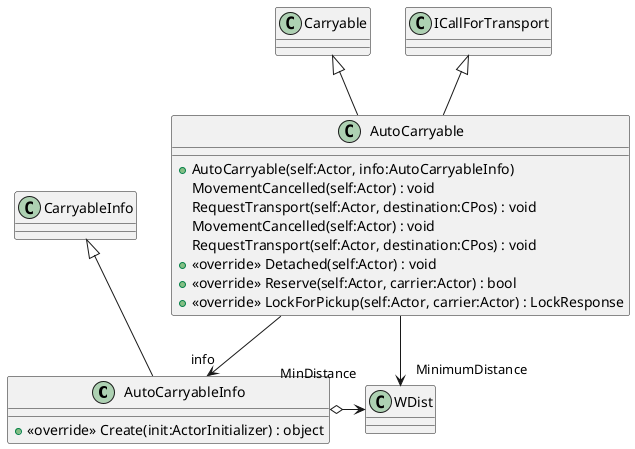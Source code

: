 @startuml
class AutoCarryableInfo {
    + <<override>> Create(init:ActorInitializer) : object
}
class AutoCarryable {
    + AutoCarryable(self:Actor, info:AutoCarryableInfo)
    MovementCancelled(self:Actor) : void
    RequestTransport(self:Actor, destination:CPos) : void
    MovementCancelled(self:Actor) : void
    RequestTransport(self:Actor, destination:CPos) : void
    + <<override>> Detached(self:Actor) : void
    + <<override>> Reserve(self:Actor, carrier:Actor) : bool
    + <<override>> LockForPickup(self:Actor, carrier:Actor) : LockResponse
}
CarryableInfo <|-- AutoCarryableInfo
AutoCarryableInfo o-> "MinDistance" WDist
Carryable <|-- AutoCarryable
ICallForTransport <|-- AutoCarryable
AutoCarryable --> "info" AutoCarryableInfo
AutoCarryable --> "MinimumDistance" WDist
@enduml

